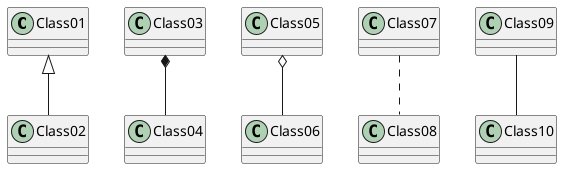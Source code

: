 @startuml name
Class01 <|-- Class02
Class03 *-- Class04
Class05 o-- Class06
Class07 .. Class08
Class09 -- Class10
@enduml
